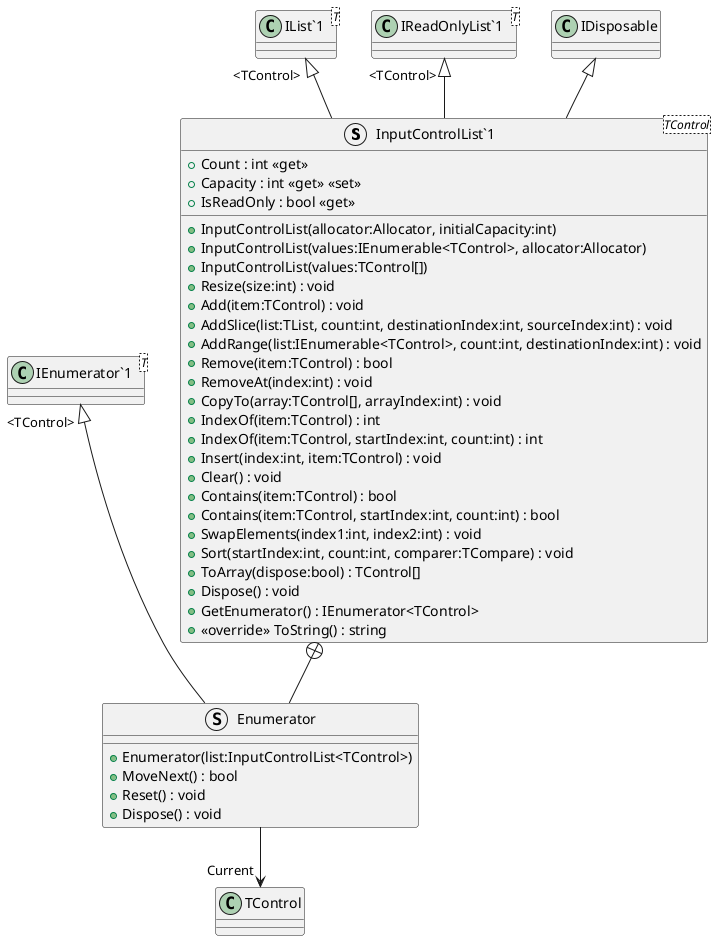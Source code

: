 @startuml
struct "InputControlList`1"<TControl> {
    + Count : int <<get>>
    + Capacity : int <<get>> <<set>>
    + IsReadOnly : bool <<get>>
    + InputControlList(allocator:Allocator, initialCapacity:int)
    + InputControlList(values:IEnumerable<TControl>, allocator:Allocator)
    + InputControlList(values:TControl[])
    + Resize(size:int) : void
    + Add(item:TControl) : void
    + AddSlice(list:TList, count:int, destinationIndex:int, sourceIndex:int) : void
    + AddRange(list:IEnumerable<TControl>, count:int, destinationIndex:int) : void
    + Remove(item:TControl) : bool
    + RemoveAt(index:int) : void
    + CopyTo(array:TControl[], arrayIndex:int) : void
    + IndexOf(item:TControl) : int
    + IndexOf(item:TControl, startIndex:int, count:int) : int
    + Insert(index:int, item:TControl) : void
    + Clear() : void
    + Contains(item:TControl) : bool
    + Contains(item:TControl, startIndex:int, count:int) : bool
    + SwapElements(index1:int, index2:int) : void
    + Sort(startIndex:int, count:int, comparer:TCompare) : void
    + ToArray(dispose:bool) : TControl[]
    + Dispose() : void
    + GetEnumerator() : IEnumerator<TControl>
    + <<override>> ToString() : string
}
class "IList`1"<T> {
}
class "IReadOnlyList`1"<T> {
}
struct Enumerator {
    + Enumerator(list:InputControlList<TControl>)
    + MoveNext() : bool
    + Reset() : void
    + Dispose() : void
}
class "IEnumerator`1"<T> {
}
"IList`1" "<TControl>" <|-- "InputControlList`1"
"IReadOnlyList`1" "<TControl>" <|-- "InputControlList`1"
IDisposable <|-- "InputControlList`1"
"InputControlList`1" +-- Enumerator
"IEnumerator`1" "<TControl>" <|-- Enumerator
Enumerator --> "Current" TControl
@enduml
